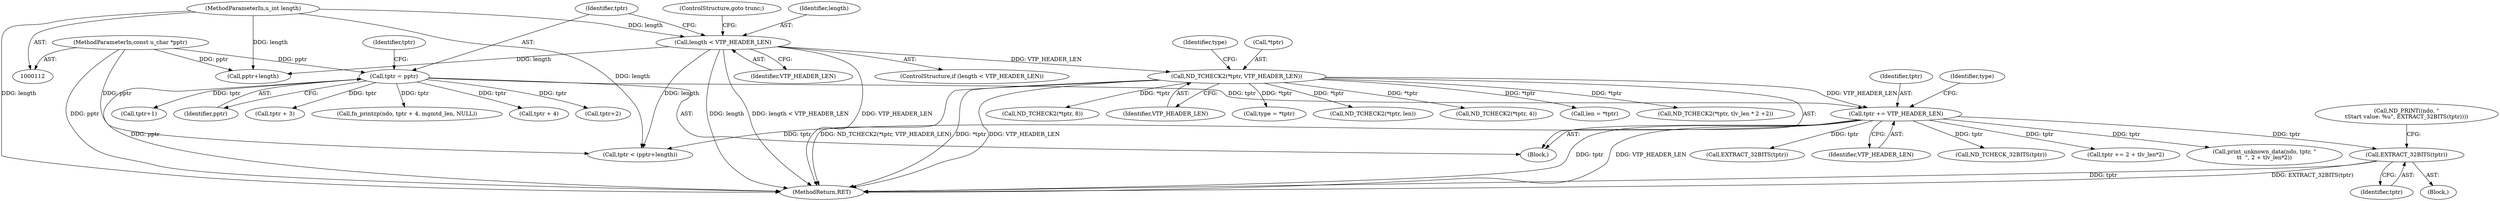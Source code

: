 digraph "0_tcpdump_c5dd7bef5e54da5996dc4713284aa6266ae75b75@pointer" {
"1000568" [label="(Call,EXTRACT_32BITS(tptr))"];
"1000213" [label="(Call,tptr += VTP_HEADER_LEN)"];
"1000132" [label="(Call,ND_TCHECK2(*tptr, VTP_HEADER_LEN))"];
"1000125" [label="(Call,length < VTP_HEADER_LEN)"];
"1000115" [label="(MethodParameterIn,u_int length)"];
"1000129" [label="(Call,tptr = pptr)"];
"1000114" [label="(MethodParameterIn,const u_char *pptr)"];
"1000137" [label="(Identifier,type)"];
"1000124" [label="(ControlStructure,if (length < VTP_HEADER_LEN))"];
"1000316" [label="(Call,len = *tptr)"];
"1000214" [label="(Identifier,tptr)"];
"1000308" [label="(Call,tptr < (pptr+length))"];
"1000126" [label="(Identifier,length)"];
"1000129" [label="(Call,tptr = pptr)"];
"1000295" [label="(Call,ND_TCHECK_32BITS(tptr))"];
"1000213" [label="(Call,tptr += VTP_HEADER_LEN)"];
"1000550" [label="(Call,tptr += 2 + tlv_len*2)"];
"1000127" [label="(Identifier,VTP_HEADER_LEN)"];
"1000563" [label="(Call,ND_PRINT((ndo, \"\n\tStart value: %u\", EXTRACT_32BITS(tptr))))"];
"1000192" [label="(Call,fn_printzp(ndo, tptr + 4, mgmtd_len, NULL))"];
"1000194" [label="(Call,tptr + 4)"];
"1000210" [label="(Call,tptr+2)"];
"1000139" [label="(Call,tptr+1)"];
"1000125" [label="(Call,length < VTP_HEADER_LEN)"];
"1000566" [label="(Block,)"];
"1000114" [label="(MethodParameterIn,const u_char *pptr)"];
"1000533" [label="(Call,print_unknown_data(ndo, tptr, \"\n\t\t  \", 2 + tlv_len*2))"];
"1000115" [label="(MethodParameterIn,u_int length)"];
"1000310" [label="(Call,pptr+length)"];
"1000131" [label="(Identifier,pptr)"];
"1000132" [label="(Call,ND_TCHECK2(*tptr, VTP_HEADER_LEN))"];
"1000444" [label="(Call,ND_TCHECK2(*tptr, tlv_len * 2 +2))"];
"1000581" [label="(MethodReturn,RET)"];
"1000116" [label="(Block,)"];
"1000133" [label="(Call,*tptr)"];
"1000128" [label="(ControlStructure,goto trunc;)"];
"1000220" [label="(Call,ND_TCHECK2(*tptr, 8))"];
"1000173" [label="(Call,tptr + 3)"];
"1000134" [label="(Identifier,tptr)"];
"1000568" [label="(Call,EXTRACT_32BITS(tptr))"];
"1000230" [label="(Call,EXTRACT_32BITS(tptr))"];
"1000215" [label="(Identifier,VTP_HEADER_LEN)"];
"1000135" [label="(Identifier,VTP_HEADER_LEN)"];
"1000413" [label="(Call,type = *tptr)"];
"1000325" [label="(Call,ND_TCHECK2(*tptr, len))"];
"1000559" [label="(Call,ND_TCHECK2(*tptr, 4))"];
"1000217" [label="(Identifier,type)"];
"1000569" [label="(Identifier,tptr)"];
"1000130" [label="(Identifier,tptr)"];
"1000568" -> "1000566"  [label="AST: "];
"1000568" -> "1000569"  [label="CFG: "];
"1000569" -> "1000568"  [label="AST: "];
"1000563" -> "1000568"  [label="CFG: "];
"1000568" -> "1000581"  [label="DDG: tptr"];
"1000568" -> "1000581"  [label="DDG: EXTRACT_32BITS(tptr)"];
"1000213" -> "1000568"  [label="DDG: tptr"];
"1000213" -> "1000116"  [label="AST: "];
"1000213" -> "1000215"  [label="CFG: "];
"1000214" -> "1000213"  [label="AST: "];
"1000215" -> "1000213"  [label="AST: "];
"1000217" -> "1000213"  [label="CFG: "];
"1000213" -> "1000581"  [label="DDG: tptr"];
"1000213" -> "1000581"  [label="DDG: VTP_HEADER_LEN"];
"1000132" -> "1000213"  [label="DDG: VTP_HEADER_LEN"];
"1000129" -> "1000213"  [label="DDG: tptr"];
"1000213" -> "1000230"  [label="DDG: tptr"];
"1000213" -> "1000295"  [label="DDG: tptr"];
"1000213" -> "1000308"  [label="DDG: tptr"];
"1000213" -> "1000533"  [label="DDG: tptr"];
"1000213" -> "1000550"  [label="DDG: tptr"];
"1000132" -> "1000116"  [label="AST: "];
"1000132" -> "1000135"  [label="CFG: "];
"1000133" -> "1000132"  [label="AST: "];
"1000135" -> "1000132"  [label="AST: "];
"1000137" -> "1000132"  [label="CFG: "];
"1000132" -> "1000581"  [label="DDG: ND_TCHECK2(*tptr, VTP_HEADER_LEN)"];
"1000132" -> "1000581"  [label="DDG: *tptr"];
"1000132" -> "1000581"  [label="DDG: VTP_HEADER_LEN"];
"1000125" -> "1000132"  [label="DDG: VTP_HEADER_LEN"];
"1000132" -> "1000220"  [label="DDG: *tptr"];
"1000132" -> "1000316"  [label="DDG: *tptr"];
"1000132" -> "1000325"  [label="DDG: *tptr"];
"1000132" -> "1000413"  [label="DDG: *tptr"];
"1000132" -> "1000444"  [label="DDG: *tptr"];
"1000132" -> "1000559"  [label="DDG: *tptr"];
"1000125" -> "1000124"  [label="AST: "];
"1000125" -> "1000127"  [label="CFG: "];
"1000126" -> "1000125"  [label="AST: "];
"1000127" -> "1000125"  [label="AST: "];
"1000128" -> "1000125"  [label="CFG: "];
"1000130" -> "1000125"  [label="CFG: "];
"1000125" -> "1000581"  [label="DDG: length"];
"1000125" -> "1000581"  [label="DDG: length < VTP_HEADER_LEN"];
"1000125" -> "1000581"  [label="DDG: VTP_HEADER_LEN"];
"1000115" -> "1000125"  [label="DDG: length"];
"1000125" -> "1000308"  [label="DDG: length"];
"1000125" -> "1000310"  [label="DDG: length"];
"1000115" -> "1000112"  [label="AST: "];
"1000115" -> "1000581"  [label="DDG: length"];
"1000115" -> "1000308"  [label="DDG: length"];
"1000115" -> "1000310"  [label="DDG: length"];
"1000129" -> "1000116"  [label="AST: "];
"1000129" -> "1000131"  [label="CFG: "];
"1000130" -> "1000129"  [label="AST: "];
"1000131" -> "1000129"  [label="AST: "];
"1000134" -> "1000129"  [label="CFG: "];
"1000129" -> "1000581"  [label="DDG: pptr"];
"1000114" -> "1000129"  [label="DDG: pptr"];
"1000129" -> "1000139"  [label="DDG: tptr"];
"1000129" -> "1000173"  [label="DDG: tptr"];
"1000129" -> "1000192"  [label="DDG: tptr"];
"1000129" -> "1000194"  [label="DDG: tptr"];
"1000129" -> "1000210"  [label="DDG: tptr"];
"1000114" -> "1000112"  [label="AST: "];
"1000114" -> "1000581"  [label="DDG: pptr"];
"1000114" -> "1000308"  [label="DDG: pptr"];
"1000114" -> "1000310"  [label="DDG: pptr"];
}
